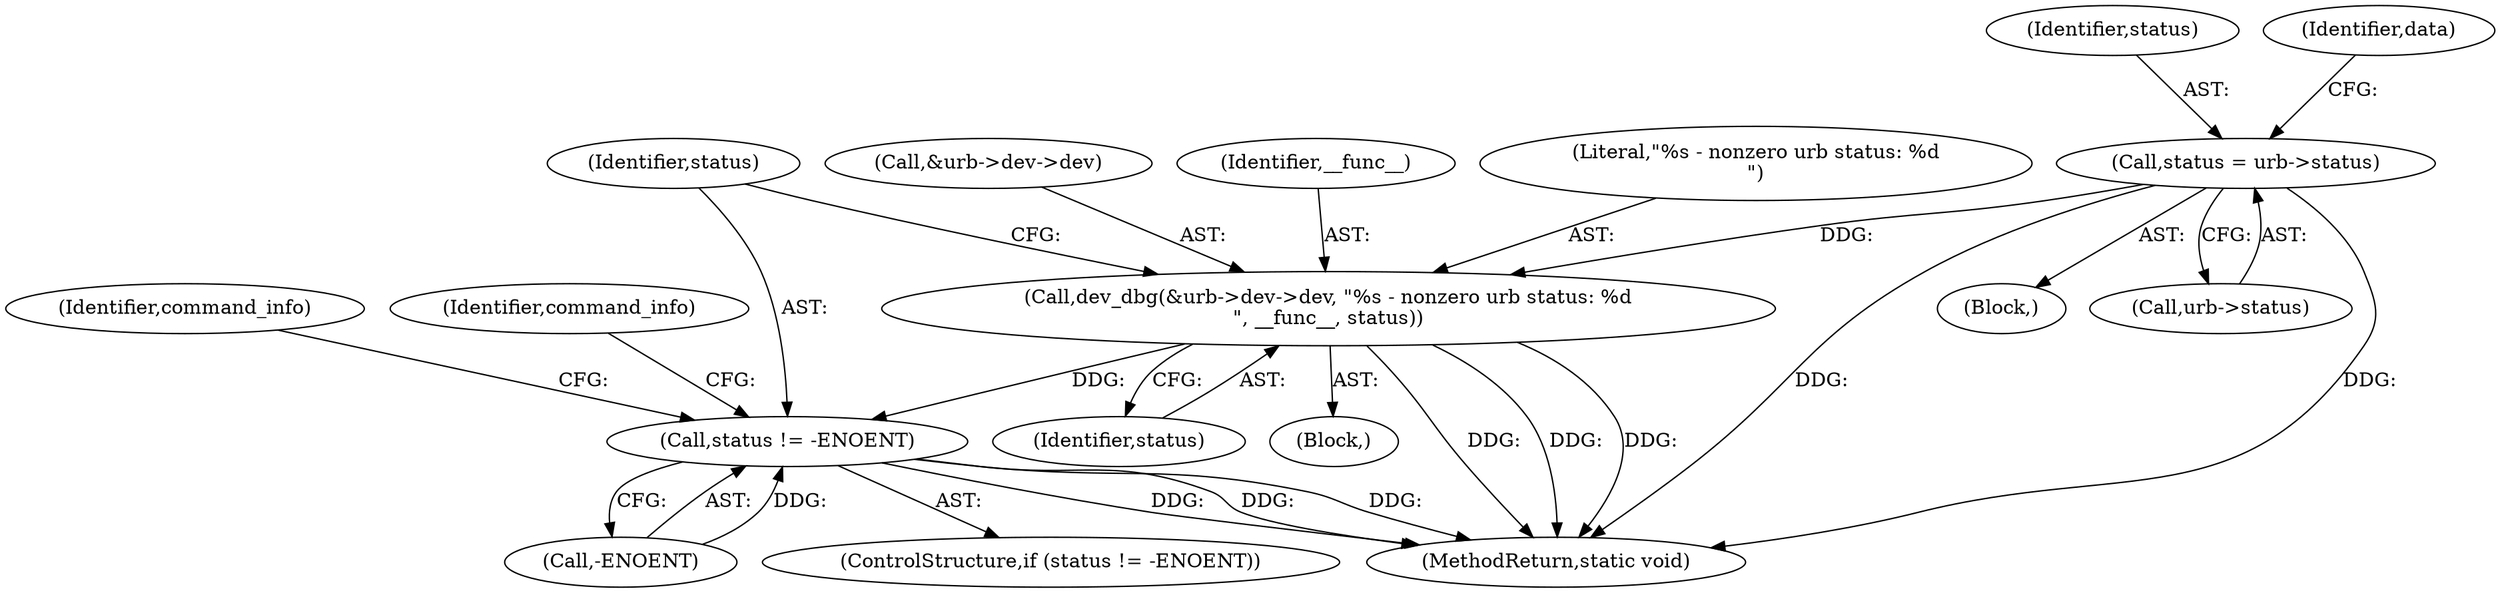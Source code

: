 digraph "0_linux_6817ae225cd650fb1c3295d769298c38b1eba818@pointer" {
"1000113" [label="(Call,status = urb->status)"];
"1000146" [label="(Call,dev_dbg(&urb->dev->dev, \"%s - nonzero urb status: %d\n\", __func__, status))"];
"1000157" [label="(Call,status != -ENOENT)"];
"1000104" [label="(Block,)"];
"1000115" [label="(Call,urb->status)"];
"1000114" [label="(Identifier,status)"];
"1000157" [label="(Call,status != -ENOENT)"];
"1000147" [label="(Call,&urb->dev->dev)"];
"1000154" [label="(Identifier,__func__)"];
"1000145" [label="(Block,)"];
"1000294" [label="(MethodReturn,static void)"];
"1000146" [label="(Call,dev_dbg(&urb->dev->dev, \"%s - nonzero urb status: %d\n\", __func__, status))"];
"1000163" [label="(Identifier,command_info)"];
"1000153" [label="(Literal,\"%s - nonzero urb status: %d\n\")"];
"1000169" [label="(Identifier,command_info)"];
"1000113" [label="(Call,status = urb->status)"];
"1000159" [label="(Call,-ENOENT)"];
"1000158" [label="(Identifier,status)"];
"1000156" [label="(ControlStructure,if (status != -ENOENT))"];
"1000155" [label="(Identifier,status)"];
"1000120" [label="(Identifier,data)"];
"1000113" -> "1000104"  [label="AST: "];
"1000113" -> "1000115"  [label="CFG: "];
"1000114" -> "1000113"  [label="AST: "];
"1000115" -> "1000113"  [label="AST: "];
"1000120" -> "1000113"  [label="CFG: "];
"1000113" -> "1000294"  [label="DDG: "];
"1000113" -> "1000294"  [label="DDG: "];
"1000113" -> "1000146"  [label="DDG: "];
"1000146" -> "1000145"  [label="AST: "];
"1000146" -> "1000155"  [label="CFG: "];
"1000147" -> "1000146"  [label="AST: "];
"1000153" -> "1000146"  [label="AST: "];
"1000154" -> "1000146"  [label="AST: "];
"1000155" -> "1000146"  [label="AST: "];
"1000158" -> "1000146"  [label="CFG: "];
"1000146" -> "1000294"  [label="DDG: "];
"1000146" -> "1000294"  [label="DDG: "];
"1000146" -> "1000294"  [label="DDG: "];
"1000146" -> "1000157"  [label="DDG: "];
"1000157" -> "1000156"  [label="AST: "];
"1000157" -> "1000159"  [label="CFG: "];
"1000158" -> "1000157"  [label="AST: "];
"1000159" -> "1000157"  [label="AST: "];
"1000163" -> "1000157"  [label="CFG: "];
"1000169" -> "1000157"  [label="CFG: "];
"1000157" -> "1000294"  [label="DDG: "];
"1000157" -> "1000294"  [label="DDG: "];
"1000157" -> "1000294"  [label="DDG: "];
"1000159" -> "1000157"  [label="DDG: "];
}
